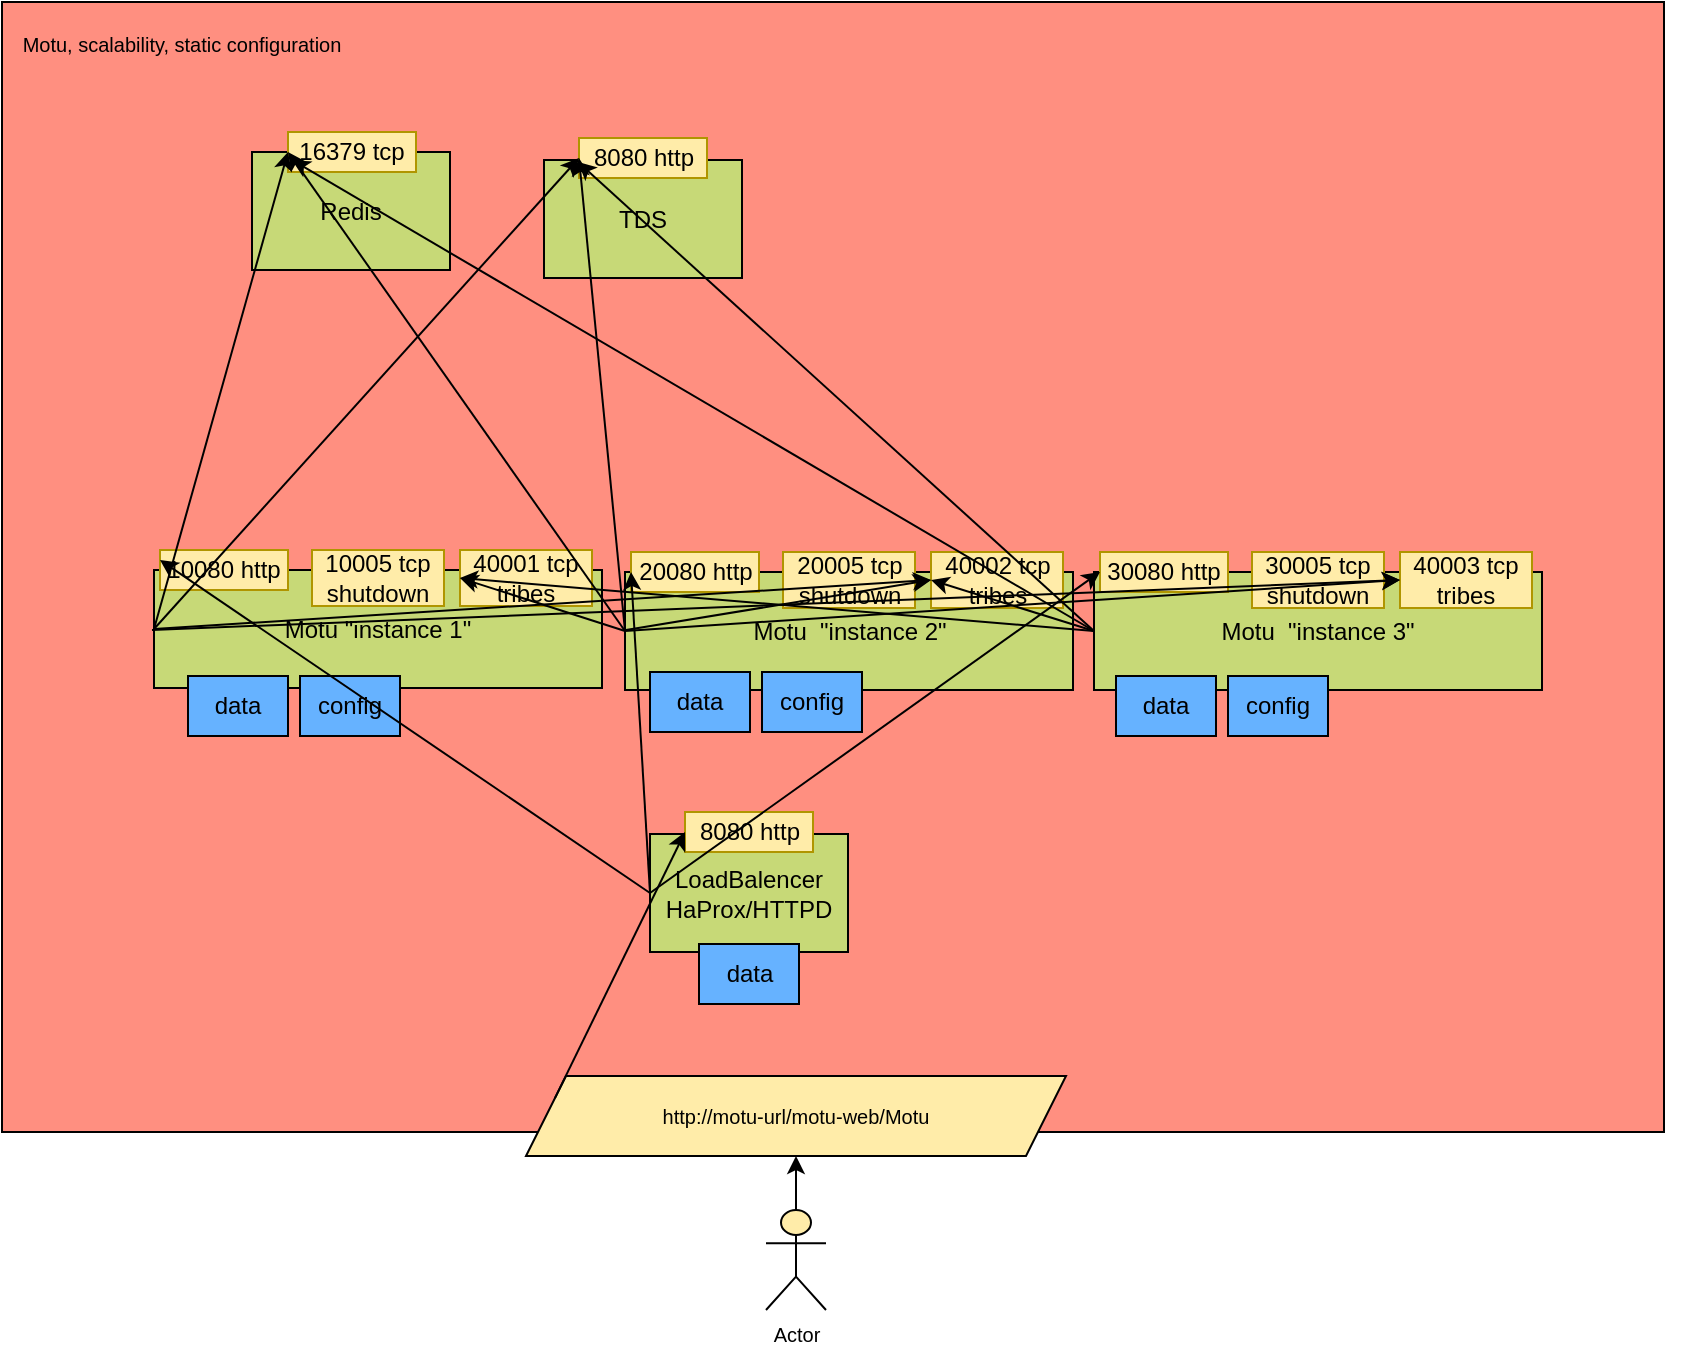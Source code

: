 <mxfile version="14.2.8" type="device"><diagram id="h1w43cJ6W_0IlYwbopTh" name="Page-1"><mxGraphModel dx="3200" dy="1053" grid="0" gridSize="10" guides="1" tooltips="1" connect="1" arrows="1" fold="1" page="1" pageScale="1" pageWidth="1169" pageHeight="827" math="0" shadow="0"><root><mxCell id="0"/><mxCell id="1" parent="0"/><mxCell id="-tFTaYpias6357UKzNlY-161" value="" style="rounded=0;whiteSpace=wrap;html=1;fillColor=#FF8F80;" parent="1" vertex="1"><mxGeometry x="-1156" y="8" width="831" height="565" as="geometry"/></mxCell><mxCell id="-tFTaYpias6357UKzNlY-10" value="Motu&amp;nbsp;&amp;nbsp;&quot;instance 2&quot;" style="rounded=0;whiteSpace=wrap;html=1;fillColor=#C7D977;" parent="1" vertex="1"><mxGeometry x="-844.5" y="293" width="224" height="59" as="geometry"/></mxCell><mxCell id="-tFTaYpias6357UKzNlY-11" value="20080 http" style="rounded=0;whiteSpace=wrap;html=1;strokeColor=#B09500;fillColor=#FFECA9;" parent="1" vertex="1"><mxGeometry x="-841.5" y="283" width="64" height="20" as="geometry"/></mxCell><mxCell id="-tFTaYpias6357UKzNlY-12" value="20005 tcp&lt;br&gt;shutdown" style="rounded=0;whiteSpace=wrap;html=1;strokeColor=#B09500;fillColor=#FFECA9;" parent="1" vertex="1"><mxGeometry x="-765.5" y="283" width="66" height="28" as="geometry"/></mxCell><mxCell id="-tFTaYpias6357UKzNlY-13" value="40002 tcp&lt;br&gt;tribes" style="rounded=0;whiteSpace=wrap;html=1;strokeColor=#B09500;fillColor=#FFECA9;" parent="1" vertex="1"><mxGeometry x="-691.5" y="283" width="66" height="28" as="geometry"/></mxCell><mxCell id="-tFTaYpias6357UKzNlY-14" value="Motu&amp;nbsp;&amp;nbsp;&quot;instance 3&quot;" style="rounded=0;whiteSpace=wrap;html=1;fillColor=#C7D977;" parent="1" vertex="1"><mxGeometry x="-610" y="293" width="224" height="59" as="geometry"/></mxCell><mxCell id="-tFTaYpias6357UKzNlY-15" value="30080 http" style="rounded=0;whiteSpace=wrap;html=1;strokeColor=#B09500;fillColor=#FFECA9;" parent="1" vertex="1"><mxGeometry x="-607" y="283" width="64" height="20" as="geometry"/></mxCell><mxCell id="-tFTaYpias6357UKzNlY-16" value="30005 tcp&lt;br&gt;shutdown" style="rounded=0;whiteSpace=wrap;html=1;strokeColor=#B09500;fillColor=#FFECA9;" parent="1" vertex="1"><mxGeometry x="-531" y="283" width="66" height="28" as="geometry"/></mxCell><mxCell id="-tFTaYpias6357UKzNlY-17" value="40003 tcp&lt;br&gt;tribes" style="rounded=0;whiteSpace=wrap;html=1;strokeColor=#B09500;fillColor=#FFECA9;" parent="1" vertex="1"><mxGeometry x="-457" y="283" width="66" height="28" as="geometry"/></mxCell><mxCell id="-tFTaYpias6357UKzNlY-147" value="" style="endArrow=classic;html=1;exitX=0;exitY=0.5;exitDx=0;exitDy=0;entryX=0;entryY=0.5;entryDx=0;entryDy=0;" parent="1" source="-tFTaYpias6357UKzNlY-14" target="-tFTaYpias6357UKzNlY-13" edge="1"><mxGeometry width="50" height="50" relative="1" as="geometry"><mxPoint x="-834.5" y="332.5" as="sourcePoint"/><mxPoint x="-917" y="306" as="targetPoint"/></mxGeometry></mxCell><mxCell id="-tFTaYpias6357UKzNlY-151" value="" style="endArrow=classic;html=1;exitX=0;exitY=0.5;exitDx=0;exitDy=0;entryX=0;entryY=0.5;entryDx=0;entryDy=0;" parent="1" source="-tFTaYpias6357UKzNlY-10" target="-tFTaYpias6357UKzNlY-17" edge="1"><mxGeometry width="50" height="50" relative="1" as="geometry"><mxPoint x="-829" y="355" as="sourcePoint"/><mxPoint x="-779" y="305" as="targetPoint"/></mxGeometry></mxCell><mxCell id="-tFTaYpias6357UKzNlY-155" value="data" style="rounded=0;whiteSpace=wrap;html=1;fillColor=#66B2FF;" parent="1" vertex="1"><mxGeometry x="-599" y="345" width="50" height="30" as="geometry"/></mxCell><mxCell id="-tFTaYpias6357UKzNlY-156" value="config" style="rounded=0;whiteSpace=wrap;html=1;fillColor=#66B2FF;" parent="1" vertex="1"><mxGeometry x="-543" y="345" width="50" height="30" as="geometry"/></mxCell><UserObject label="http://motu-url/motu-web/Motu" link="eshape.private-k8s.qt.cls.fr/" id="SrN_bmuV1HmOi0C1vv4o-18"><mxCell style="shape=parallelogram;perimeter=parallelogramPerimeter;whiteSpace=wrap;html=1;fixedSize=1;strokeColor=#000000;fillColor=#FFECA9;fontSize=10;fontColor=#000000;" parent="1" vertex="1"><mxGeometry x="-894" y="545" width="270" height="40" as="geometry"/></mxCell></UserObject><mxCell id="SrN_bmuV1HmOi0C1vv4o-91" value="Motu, scalability, static configuration" style="text;html=1;strokeColor=none;fillColor=none;align=center;verticalAlign=middle;whiteSpace=wrap;rounded=0;fontSize=10;fontColor=#000000;" parent="1" vertex="1"><mxGeometry x="-1151" y="18.5" width="170" height="20" as="geometry"/></mxCell><mxCell id="SrN_bmuV1HmOi0C1vv4o-40" value="" style="group" parent="1" vertex="1" connectable="0"><mxGeometry x="-1104" y="262" width="280" height="130" as="geometry"/></mxCell><mxCell id="SrN_bmuV1HmOi0C1vv4o-43" value="Motu &quot;instance 1&quot;" style="rounded=0;whiteSpace=wrap;html=1;fillColor=#C7D977;" parent="SrN_bmuV1HmOi0C1vv4o-40" vertex="1"><mxGeometry x="24" y="30" width="224" height="59" as="geometry"/></mxCell><mxCell id="SrN_bmuV1HmOi0C1vv4o-79" value="10080 http" style="rounded=0;whiteSpace=wrap;html=1;strokeColor=#B09500;fillColor=#FFECA9;" parent="SrN_bmuV1HmOi0C1vv4o-40" vertex="1"><mxGeometry x="27" y="20" width="64" height="20" as="geometry"/></mxCell><mxCell id="-tFTaYpias6357UKzNlY-1" value="10005 tcp&lt;br&gt;shutdown" style="rounded=0;whiteSpace=wrap;html=1;strokeColor=#B09500;fillColor=#FFECA9;" parent="SrN_bmuV1HmOi0C1vv4o-40" vertex="1"><mxGeometry x="103" y="20" width="66" height="28" as="geometry"/></mxCell><mxCell id="-tFTaYpias6357UKzNlY-4" value="40001 tcp&lt;br&gt;tribes" style="rounded=0;whiteSpace=wrap;html=1;strokeColor=#B09500;fillColor=#FFECA9;" parent="SrN_bmuV1HmOi0C1vv4o-40" vertex="1"><mxGeometry x="177" y="20" width="66" height="28" as="geometry"/></mxCell><mxCell id="ItCPhyKMnecWdkR7qWM3-58" value="data" style="rounded=0;whiteSpace=wrap;html=1;fillColor=#66B2FF;" parent="SrN_bmuV1HmOi0C1vv4o-40" vertex="1"><mxGeometry x="41" y="83" width="50" height="30" as="geometry"/></mxCell><mxCell id="-tFTaYpias6357UKzNlY-74" value="config" style="rounded=0;whiteSpace=wrap;html=1;fillColor=#66B2FF;" parent="SrN_bmuV1HmOi0C1vv4o-40" vertex="1"><mxGeometry x="97" y="83" width="50" height="30" as="geometry"/></mxCell><mxCell id="-tFTaYpias6357UKzNlY-75" value="Redis" style="rounded=0;whiteSpace=wrap;html=1;fillColor=#C7D977;" parent="1" vertex="1"><mxGeometry x="-1031" y="83" width="99" height="59" as="geometry"/></mxCell><mxCell id="-tFTaYpias6357UKzNlY-76" value="16379 tcp" style="rounded=0;whiteSpace=wrap;html=1;strokeColor=#B09500;fillColor=#FFECA9;" parent="1" vertex="1"><mxGeometry x="-1013" y="73" width="64" height="20" as="geometry"/></mxCell><mxCell id="-tFTaYpias6357UKzNlY-78" value="TDS" style="rounded=0;whiteSpace=wrap;html=1;fillColor=#C7D977;" parent="1" vertex="1"><mxGeometry x="-885" y="87" width="99" height="59" as="geometry"/></mxCell><mxCell id="-tFTaYpias6357UKzNlY-79" value="8080 http" style="rounded=0;whiteSpace=wrap;html=1;strokeColor=#B09500;fillColor=#FFECA9;" parent="1" vertex="1"><mxGeometry x="-867.5" y="76" width="64" height="20" as="geometry"/></mxCell><mxCell id="-tFTaYpias6357UKzNlY-80" value="LoadBalencer&lt;br&gt;HaProx/HTTPD" style="rounded=0;whiteSpace=wrap;html=1;fillColor=#C7D977;" parent="1" vertex="1"><mxGeometry x="-832" y="424" width="99" height="59" as="geometry"/></mxCell><mxCell id="-tFTaYpias6357UKzNlY-81" value="8080 http" style="rounded=0;whiteSpace=wrap;html=1;strokeColor=#B09500;fillColor=#FFECA9;" parent="1" vertex="1"><mxGeometry x="-814.5" y="413" width="64" height="20" as="geometry"/></mxCell><mxCell id="-tFTaYpias6357UKzNlY-82" value="" style="endArrow=classic;html=1;entryX=0;entryY=0.25;entryDx=0;entryDy=0;exitX=0;exitY=0.5;exitDx=0;exitDy=0;" parent="1" source="-tFTaYpias6357UKzNlY-80" target="SrN_bmuV1HmOi0C1vv4o-79" edge="1"><mxGeometry width="50" height="50" relative="1" as="geometry"><mxPoint x="-614" y="428" as="sourcePoint"/><mxPoint x="-564" y="378" as="targetPoint"/></mxGeometry></mxCell><mxCell id="-tFTaYpias6357UKzNlY-130" value="" style="endArrow=classic;html=1;exitX=0;exitY=0.5;exitDx=0;exitDy=0;entryX=0;entryY=0.5;entryDx=0;entryDy=0;" parent="1" source="-tFTaYpias6357UKzNlY-80" target="-tFTaYpias6357UKzNlY-11" edge="1"><mxGeometry width="50" height="50" relative="1" as="geometry"><mxPoint x="-629" y="254" as="sourcePoint"/><mxPoint x="-579" y="204" as="targetPoint"/></mxGeometry></mxCell><mxCell id="-tFTaYpias6357UKzNlY-131" value="" style="endArrow=classic;html=1;entryX=0;entryY=0.5;entryDx=0;entryDy=0;exitX=0;exitY=0.5;exitDx=0;exitDy=0;" parent="1" source="-tFTaYpias6357UKzNlY-80" target="-tFTaYpias6357UKzNlY-15" edge="1"><mxGeometry width="50" height="50" relative="1" as="geometry"><mxPoint x="-832" y="448" as="sourcePoint"/><mxPoint x="-579" y="204" as="targetPoint"/></mxGeometry></mxCell><mxCell id="-tFTaYpias6357UKzNlY-132" value="" style="endArrow=classic;html=1;exitX=0;exitY=0.5;exitDx=0;exitDy=0;entryX=0;entryY=0.5;entryDx=0;entryDy=0;" parent="1" source="SrN_bmuV1HmOi0C1vv4o-43" target="-tFTaYpias6357UKzNlY-76" edge="1"><mxGeometry width="50" height="50" relative="1" as="geometry"><mxPoint x="-822" y="434" as="sourcePoint"/><mxPoint x="-815.5" y="313" as="targetPoint"/></mxGeometry></mxCell><mxCell id="-tFTaYpias6357UKzNlY-133" value="" style="endArrow=classic;html=1;exitX=0;exitY=0.5;exitDx=0;exitDy=0;entryX=0;entryY=0.5;entryDx=0;entryDy=0;" parent="1" source="SrN_bmuV1HmOi0C1vv4o-43" target="-tFTaYpias6357UKzNlY-79" edge="1"><mxGeometry width="50" height="50" relative="1" as="geometry"><mxPoint x="-1082" y="319.5" as="sourcePoint"/><mxPoint x="-1015" y="81.0" as="targetPoint"/></mxGeometry></mxCell><mxCell id="-tFTaYpias6357UKzNlY-143" style="orthogonalLoop=1;jettySize=auto;html=1;entryX=0;entryY=0.5;entryDx=0;entryDy=0;exitX=0;exitY=0.5;exitDx=0;exitDy=0;rounded=0;" parent="1" source="-tFTaYpias6357UKzNlY-10" target="-tFTaYpias6357UKzNlY-76" edge="1"><mxGeometry relative="1" as="geometry"/></mxCell><mxCell id="-tFTaYpias6357UKzNlY-144" value="" style="endArrow=classic;html=1;exitX=0;exitY=0.5;exitDx=0;exitDy=0;entryX=0;entryY=0.5;entryDx=0;entryDy=0;" parent="1" source="-tFTaYpias6357UKzNlY-10" target="-tFTaYpias6357UKzNlY-79" edge="1"><mxGeometry width="50" height="50" relative="1" as="geometry"><mxPoint x="-704" y="319" as="sourcePoint"/><mxPoint x="-654" y="269" as="targetPoint"/></mxGeometry></mxCell><mxCell id="-tFTaYpias6357UKzNlY-146" value="" style="endArrow=classic;html=1;exitX=0;exitY=0.5;exitDx=0;exitDy=0;entryX=0;entryY=0.5;entryDx=0;entryDy=0;" parent="1" source="-tFTaYpias6357UKzNlY-10" target="-tFTaYpias6357UKzNlY-4" edge="1"><mxGeometry width="50" height="50" relative="1" as="geometry"><mxPoint x="-948" y="352" as="sourcePoint"/><mxPoint x="-898" y="302" as="targetPoint"/></mxGeometry></mxCell><mxCell id="-tFTaYpias6357UKzNlY-149" value="" style="endArrow=classic;html=1;exitX=0;exitY=0.5;exitDx=0;exitDy=0;entryX=0;entryY=0.5;entryDx=0;entryDy=0;" parent="1" source="SrN_bmuV1HmOi0C1vv4o-43" target="-tFTaYpias6357UKzNlY-13" edge="1"><mxGeometry width="50" height="50" relative="1" as="geometry"><mxPoint x="-834.5" y="332.5" as="sourcePoint"/><mxPoint x="-917" y="306" as="targetPoint"/></mxGeometry></mxCell><mxCell id="-tFTaYpias6357UKzNlY-152" value="" style="endArrow=classic;html=1;exitX=0;exitY=0.5;exitDx=0;exitDy=0;entryX=0;entryY=0.5;entryDx=0;entryDy=0;" parent="1" source="-tFTaYpias6357UKzNlY-14" target="-tFTaYpias6357UKzNlY-4" edge="1"><mxGeometry width="50" height="50" relative="1" as="geometry"><mxPoint x="-725" y="355" as="sourcePoint"/><mxPoint x="-675" y="305" as="targetPoint"/></mxGeometry></mxCell><mxCell id="-tFTaYpias6357UKzNlY-153" value="data" style="rounded=0;whiteSpace=wrap;html=1;fillColor=#66B2FF;" parent="1" vertex="1"><mxGeometry x="-832" y="343" width="50" height="30" as="geometry"/></mxCell><mxCell id="-tFTaYpias6357UKzNlY-154" value="config" style="rounded=0;whiteSpace=wrap;html=1;fillColor=#66B2FF;" parent="1" vertex="1"><mxGeometry x="-776" y="343" width="50" height="30" as="geometry"/></mxCell><mxCell id="-tFTaYpias6357UKzNlY-157" value="data" style="rounded=0;whiteSpace=wrap;html=1;fillColor=#66B2FF;" parent="1" vertex="1"><mxGeometry x="-807.5" y="479" width="50" height="30" as="geometry"/></mxCell><mxCell id="-tFTaYpias6357UKzNlY-160" style="edgeStyle=none;rounded=0;orthogonalLoop=1;jettySize=auto;html=1;exitX=0;exitY=0.25;exitDx=0;exitDy=0;entryX=0;entryY=0.5;entryDx=0;entryDy=0;" parent="1" source="SrN_bmuV1HmOi0C1vv4o-18" target="-tFTaYpias6357UKzNlY-81" edge="1"><mxGeometry relative="1" as="geometry"/></mxCell><mxCell id="-tFTaYpias6357UKzNlY-162" style="edgeStyle=none;rounded=0;orthogonalLoop=1;jettySize=auto;html=1;exitX=1;exitY=0.5;exitDx=0;exitDy=0;" parent="1" source="-tFTaYpias6357UKzNlY-161" target="-tFTaYpias6357UKzNlY-161" edge="1"><mxGeometry relative="1" as="geometry"/></mxCell><mxCell id="-tFTaYpias6357UKzNlY-142" value="" style="endArrow=classic;html=1;rounded=0;exitX=0;exitY=0.5;exitDx=0;exitDy=0;" parent="1" source="-tFTaYpias6357UKzNlY-14" edge="1"><mxGeometry width="50" height="50" relative="1" as="geometry"><mxPoint x="-623" y="346" as="sourcePoint"/><mxPoint x="-868" y="88" as="targetPoint"/></mxGeometry></mxCell><mxCell id="-tFTaYpias6357UKzNlY-145" value="" style="endArrow=classic;html=1;exitX=0;exitY=0.5;exitDx=0;exitDy=0;" parent="1" source="-tFTaYpias6357UKzNlY-14" edge="1"><mxGeometry width="50" height="50" relative="1" as="geometry"><mxPoint x="-704" y="319" as="sourcePoint"/><mxPoint x="-1011" y="87" as="targetPoint"/></mxGeometry></mxCell><mxCell id="-tFTaYpias6357UKzNlY-148" value="" style="endArrow=classic;html=1;entryX=0;entryY=0.5;entryDx=0;entryDy=0;" parent="1" target="-tFTaYpias6357UKzNlY-13" edge="1"><mxGeometry width="50" height="50" relative="1" as="geometry"><mxPoint x="-844" y="322" as="sourcePoint"/><mxPoint x="-681.5" y="307" as="targetPoint"/></mxGeometry></mxCell><mxCell id="-tFTaYpias6357UKzNlY-150" value="" style="endArrow=classic;html=1;entryX=0;entryY=0.5;entryDx=0;entryDy=0;" parent="1" target="-tFTaYpias6357UKzNlY-17" edge="1"><mxGeometry width="50" height="50" relative="1" as="geometry"><mxPoint x="-1081" y="322" as="sourcePoint"/><mxPoint x="-681.5" y="307" as="targetPoint"/></mxGeometry></mxCell><mxCell id="SrN_bmuV1HmOi0C1vv4o-19" value="Actor" style="shape=umlActor;verticalLabelPosition=bottom;verticalAlign=top;html=1;outlineConnect=0;strokeColor=#000000;fillColor=#FFECA9;fontSize=10;fontColor=#000000;" parent="1" vertex="1"><mxGeometry x="-774" y="612" width="30" height="50" as="geometry"/></mxCell><mxCell id="SrN_bmuV1HmOi0C1vv4o-20" value="" style="rounded=0;orthogonalLoop=1;jettySize=auto;html=1;fontSize=10;fontColor=#000000;" parent="1" source="SrN_bmuV1HmOi0C1vv4o-19" target="SrN_bmuV1HmOi0C1vv4o-18" edge="1"><mxGeometry relative="1" as="geometry"><mxPoint x="-761" y="594" as="targetPoint"/></mxGeometry></mxCell></root></mxGraphModel></diagram></mxfile>